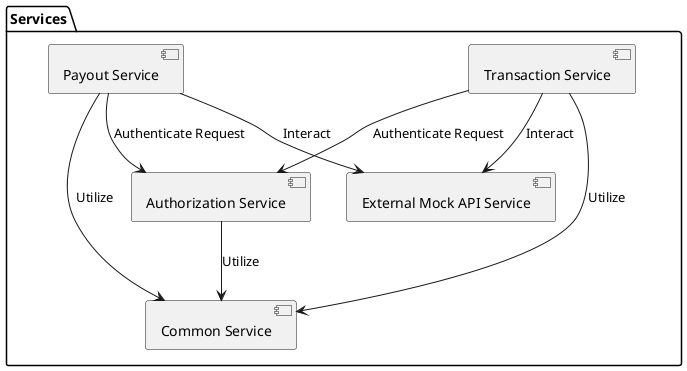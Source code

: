 @startuml

package "Services" {
    [Transaction Service] as transaction_service
    [Common Service] as common_service
    [Payout Service] as payout_service
    [Authorization Service] as authorization_service
    [External Mock API Service] as external_service
}

transaction_service --> authorization_service : Authenticate Request
payout_service --> authorization_service : Authenticate Request

authorization_service --> common_service : Utilize
transaction_service --> common_service : Utilize
payout_service --> common_service : Utilize

transaction_service --> external_service : Interact
payout_service --> external_service : Interact

@enduml